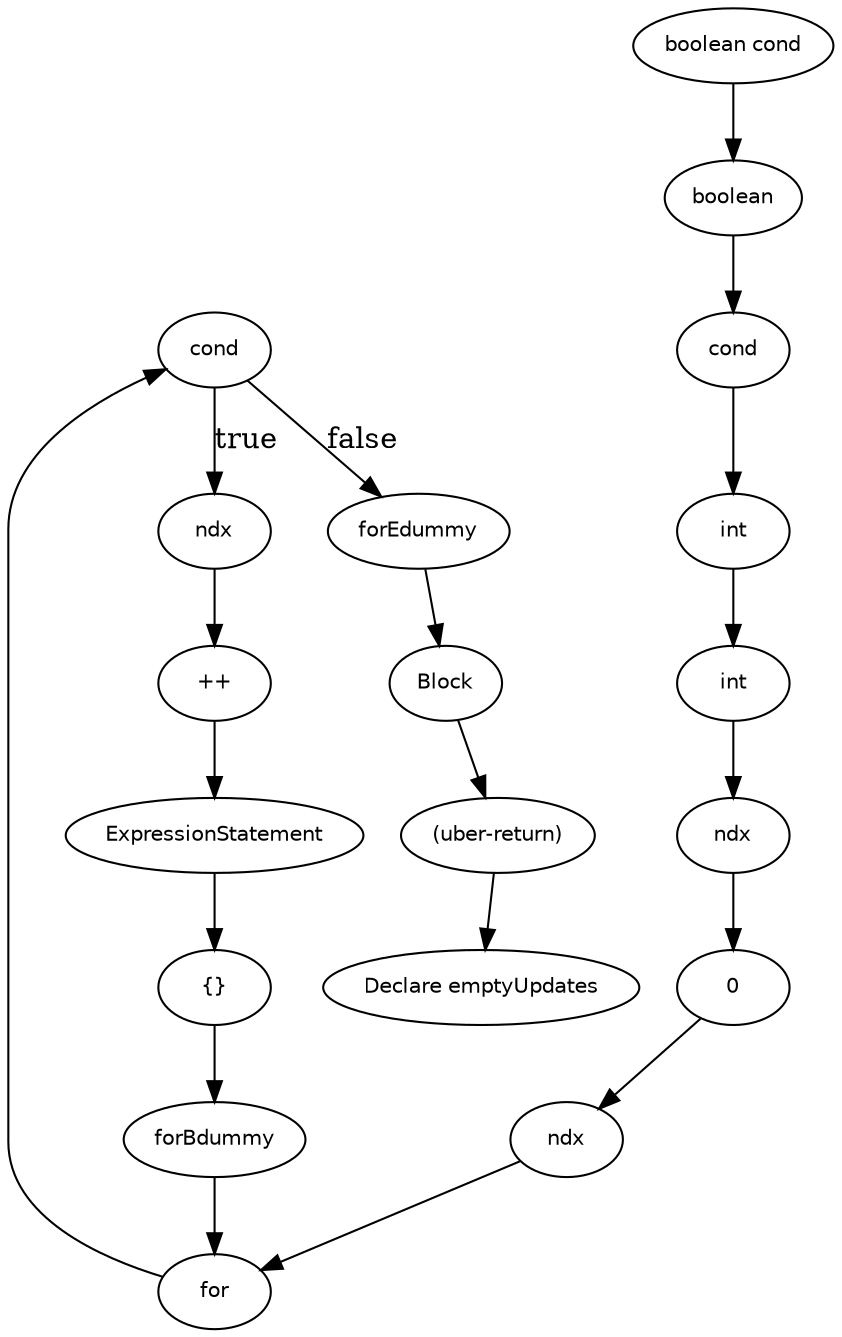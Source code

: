 digraph emptyUpdates {
  19 [
    label = Block,
    fontname = Helvetica,
    fontsize = 10
  ];
  18 [
    label = for,
    fontname = Helvetica,
    fontsize = 10
  ];
  17 [
    label = ndx,
    fontname = Helvetica,
    fontsize = 10
  ];
  16 [
    label = "++",
    fontname = Helvetica,
    fontsize = 10
  ];
  15 [
    label = ExpressionStatement,
    fontname = Helvetica,
    fontsize = 10
  ];
  14 [
    label = "{}",
    fontname = Helvetica,
    fontsize = 10
  ];
  13 [
    label = cond,
    fontname = Helvetica,
    fontsize = 10
  ];
  12 [
    label = 0,
    fontname = Helvetica,
    fontsize = 10
  ];
  11 [
    label = ndx,
    fontname = Helvetica,
    fontsize = 10
  ];
  10 [
    label = ndx,
    fontname = Helvetica,
    fontsize = 10
  ];
  9 [
    label = int,
    fontname = Helvetica,
    fontsize = 10
  ];
  8 [
    label = int,
    fontname = Helvetica,
    fontsize = 10
  ];
  7 [
    label = forEdummy,
    fontname = Helvetica,
    fontsize = 10
  ];
  6 [
    label = forBdummy,
    fontname = Helvetica,
    fontsize = 10
  ];
  5 [
    label = cond,
    fontname = Helvetica,
    fontsize = 10
  ];
  4 [
    label = boolean,
    fontname = Helvetica,
    fontsize = 10
  ];
  3 [
    label = "boolean cond",
    fontname = Helvetica,
    fontsize = 10
  ];
  2 [
    label = "(uber-return)",
    fontname = Helvetica,
    fontsize = 10
  ];
  0 [
    label = "Declare emptyUpdates",
    fontname = Helvetica,
    fontsize = 10
  ];
  3 -> 4 [
    label = ""
  ];
  18 -> 13 [
    label = ""
  ];
  17 -> 16 [
    label = ""
  ];
  2 -> 0 [
    label = ""
  ];
  11 -> 18 [
    label = ""
  ];
  13 -> 17 [
    label = true
  ];
  6 -> 18 [
    label = ""
  ];
  8 -> 9 [
    label = ""
  ];
  14 -> 6 [
    label = ""
  ];
  5 -> 8 [
    label = ""
  ];
  15 -> 14 [
    label = ""
  ];
  4 -> 5 [
    label = ""
  ];
  16 -> 15 [
    label = ""
  ];
  19 -> 2 [
    label = ""
  ];
  12 -> 11 [
    label = ""
  ];
  7 -> 19 [
    label = ""
  ];
  10 -> 12 [
    label = ""
  ];
  13 -> 7 [
    label = false
  ];
  9 -> 10 [
    label = ""
  ];
}
